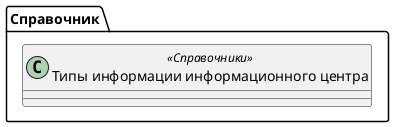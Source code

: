 ﻿@startuml ТипыИнформацииИнформационногоЦентра
'!include templates.wsd
'..\include templates.wsd
class Справочник.ТипыИнформацииИнформационногоЦентра as "Типы информации информационного центра" <<Справочники>>
{
}
@enduml
